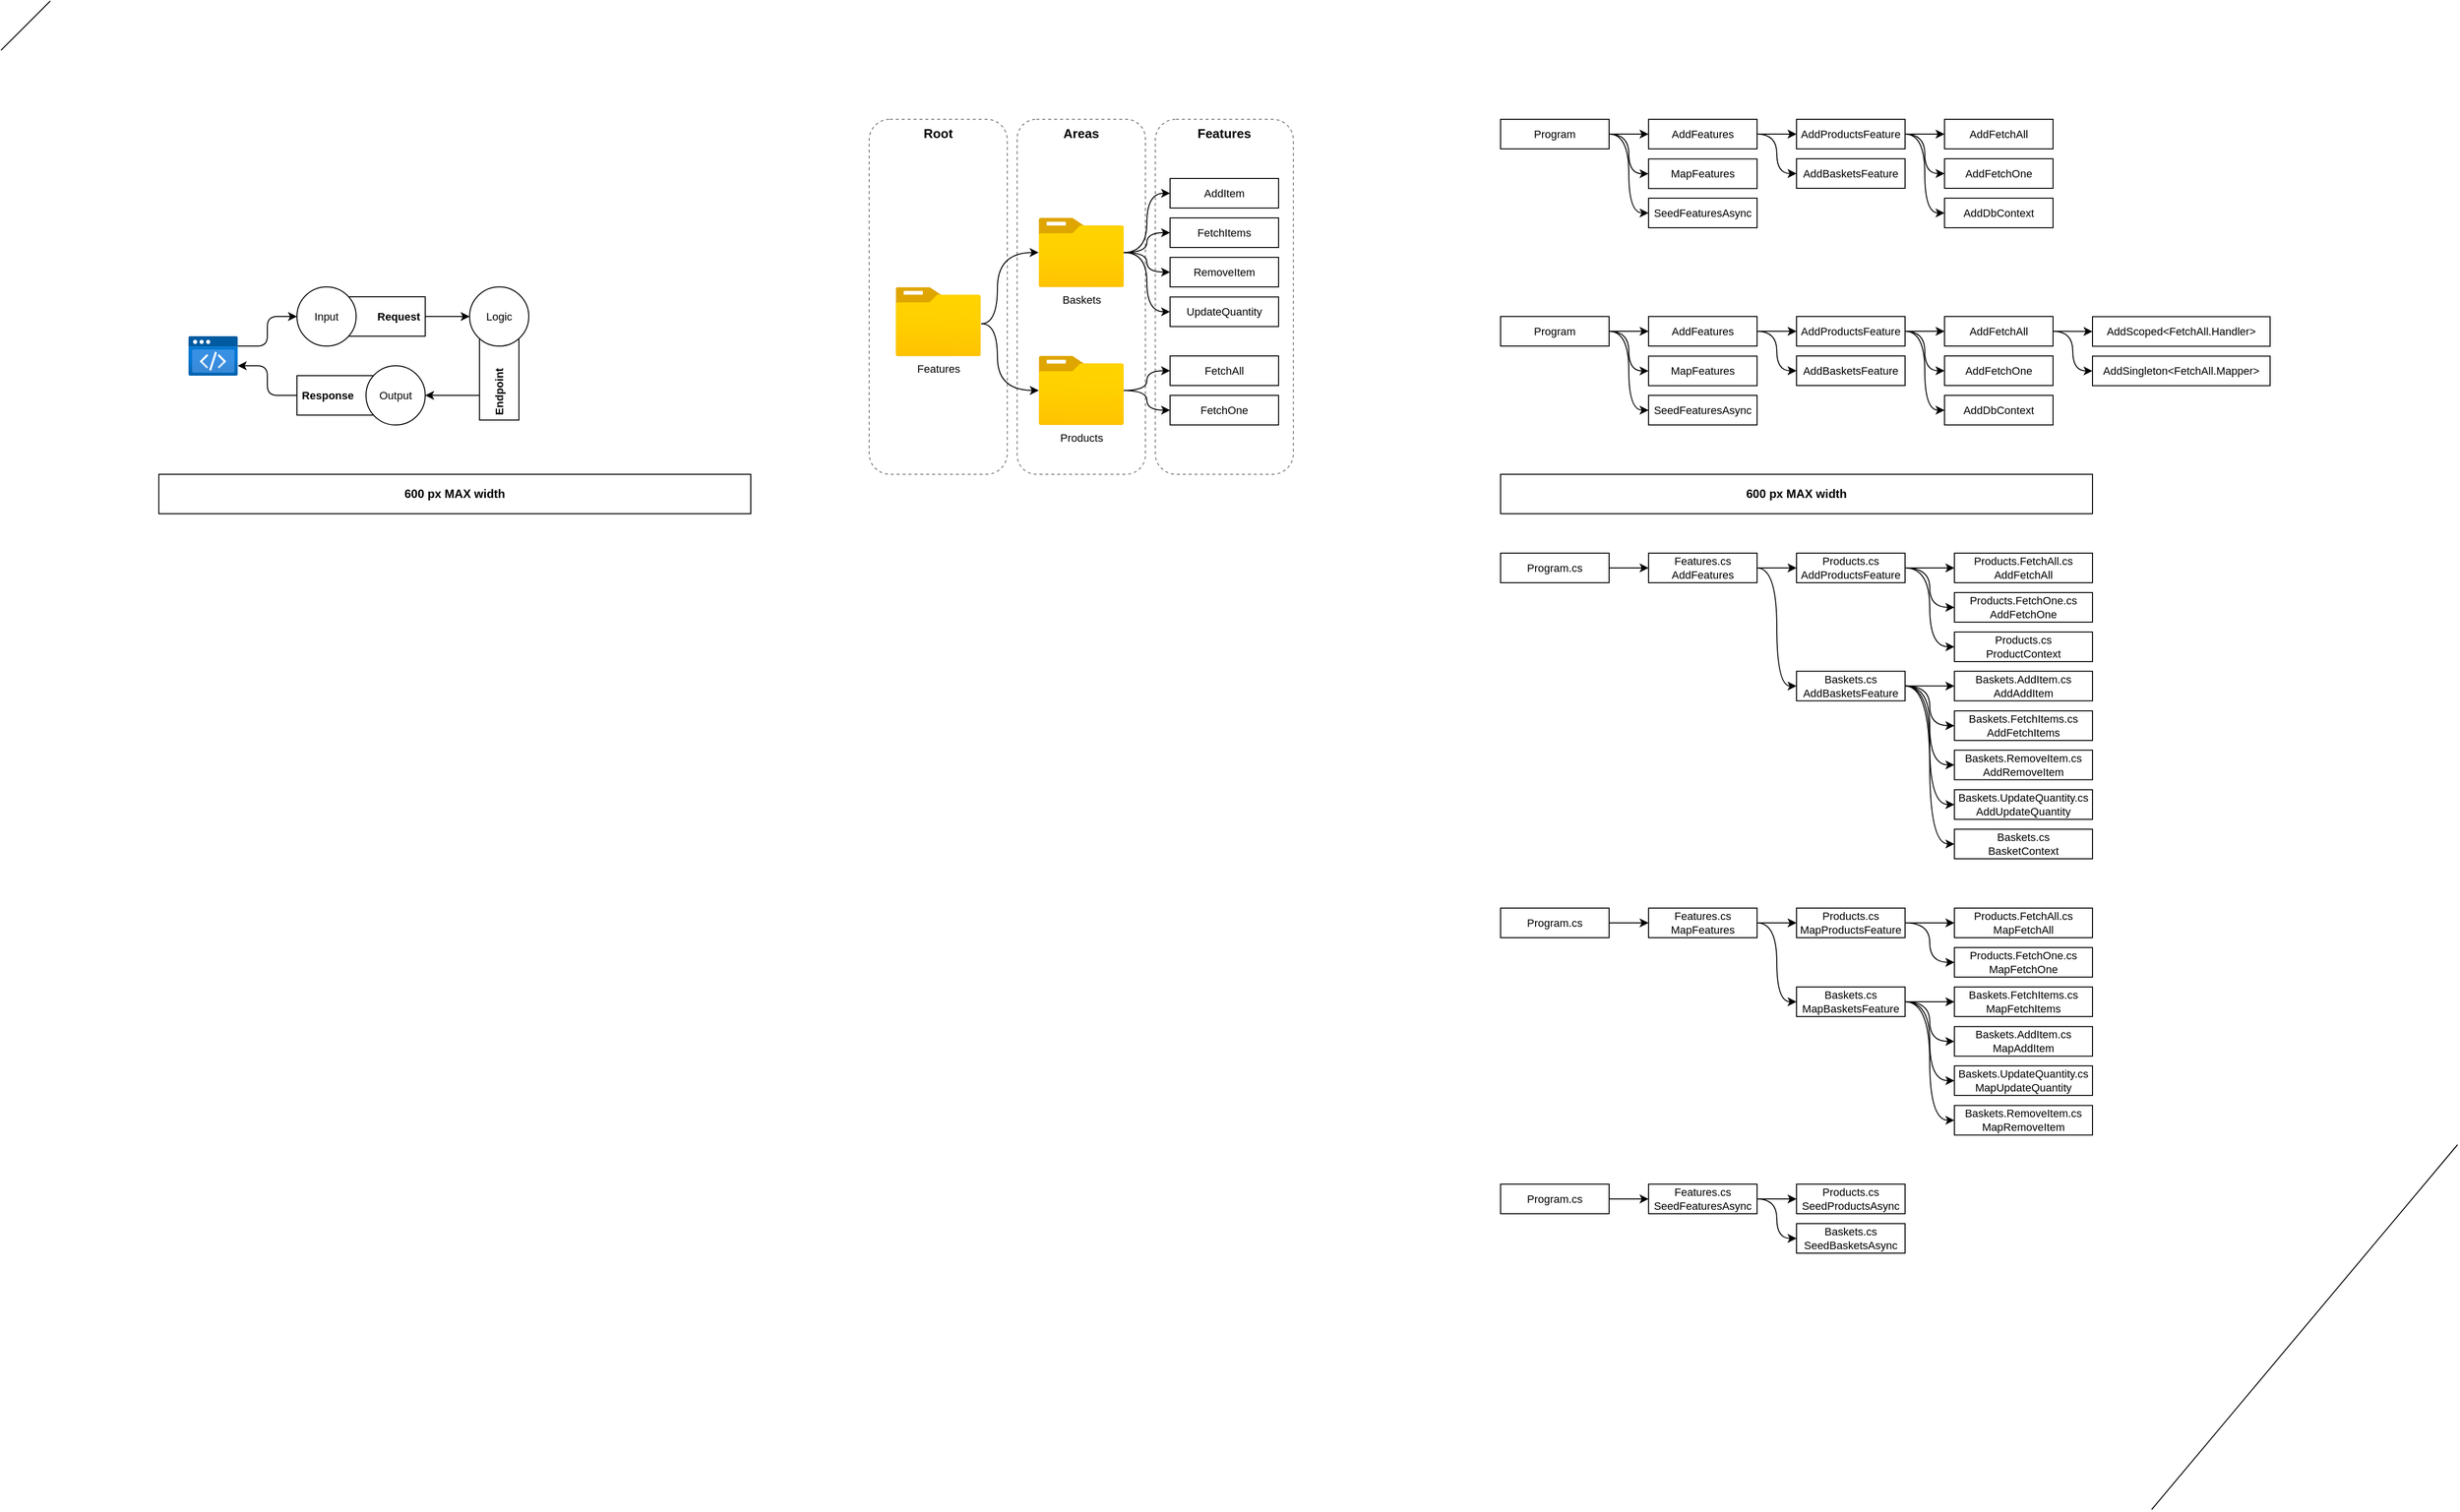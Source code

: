 <mxfile>
    <diagram id="xJFc0pOBORfeTmZtKoVe" name="REPR">
        <mxGraphModel dx="1244" dy="-147" grid="1" gridSize="10" guides="1" tooltips="1" connect="1" arrows="1" fold="1" page="0" pageScale="1" pageWidth="850" pageHeight="1100" math="0" shadow="0">
            <root>
                <mxCell id="0"/>
                <mxCell id="1" parent="0"/>
                <mxCell id="9" value="" style="endArrow=classic;html=1;shadow=0;fontFamily=Helvetica;fontSize=13;fontColor=#666666;strokeColor=default;" edge="1" parent="1" target="11">
                    <mxGeometry width="50" height="50" relative="1" as="geometry">
                        <mxPoint x="370" y="1200" as="sourcePoint"/>
                        <mxPoint x="660.0" y="1119.5" as="targetPoint"/>
                    </mxGeometry>
                </mxCell>
                <mxCell id="3" value="Request&amp;nbsp;" style="rounded=0;whiteSpace=wrap;html=1;labelBackgroundColor=none;sketch=0;fontSize=11;strokeColor=default;fillStyle=hachure;fontStyle=1;shadow=0;glass=0;fontColor=default;fillColor=default;align=right;" vertex="1" parent="1">
                    <mxGeometry x="220" y="1100" width="90" height="40" as="geometry"/>
                </mxCell>
                <mxCell id="4" value="Input" style="ellipse;whiteSpace=wrap;html=1;aspect=fixed;sketch=0;strokeColor=default;fillColor=default;fontSize=11;fontColor=default;align=center;rounded=0;shadow=0;fontStyle=0;glass=0;fillStyle=hachure;" vertex="1" parent="1">
                    <mxGeometry x="180" y="1090" width="60" height="60" as="geometry"/>
                </mxCell>
                <mxCell id="5" value="" style="endArrow=classic;html=1;shadow=0;fontFamily=Helvetica;fontSize=13;fontColor=#666666;strokeColor=default;edgeStyle=orthogonalEdgeStyle;rounded=0;" edge="1" parent="1" source="3" target="8">
                    <mxGeometry width="50" height="50" relative="1" as="geometry">
                        <mxPoint x="230.0" y="1160" as="sourcePoint"/>
                        <mxPoint x="340" y="1130" as="targetPoint"/>
                    </mxGeometry>
                </mxCell>
                <mxCell id="6" value="" style="endArrow=classic;html=1;shadow=0;fontFamily=Helvetica;fontSize=13;fontColor=#666666;strokeColor=default;edgeStyle=elbowEdgeStyle;exitX=1;exitY=0.25;exitDx=0;exitDy=0;rounded=1;" edge="1" parent="1" source="14" target="4">
                    <mxGeometry width="50" height="50" relative="1" as="geometry">
                        <mxPoint x="120.0" y="1160" as="sourcePoint"/>
                        <mxPoint x="180.0" y="1129.86" as="targetPoint"/>
                    </mxGeometry>
                </mxCell>
                <mxCell id="7" value="&amp;nbsp;Endpoint" style="rounded=0;whiteSpace=wrap;html=1;labelBackgroundColor=none;sketch=0;fontSize=11;strokeColor=default;fillStyle=hachure;fontStyle=1;shadow=0;glass=0;fontColor=default;fillColor=default;align=left;rotation=-90;" vertex="1" parent="1">
                    <mxGeometry x="340" y="1160" width="90" height="40" as="geometry"/>
                </mxCell>
                <mxCell id="8" value="Logic" style="ellipse;whiteSpace=wrap;html=1;aspect=fixed;sketch=0;strokeColor=default;fillColor=default;fontSize=11;fontColor=default;align=center;rounded=0;shadow=0;fontStyle=0;glass=0;fillStyle=hachure;" vertex="1" parent="1">
                    <mxGeometry x="355" y="1090" width="60" height="60" as="geometry"/>
                </mxCell>
                <mxCell id="10" value="&amp;nbsp;Response" style="rounded=0;whiteSpace=wrap;html=1;labelBackgroundColor=none;sketch=0;fontSize=11;strokeColor=default;fillStyle=hachure;fontStyle=1;shadow=0;glass=0;fontColor=default;fillColor=default;align=left;" vertex="1" parent="1">
                    <mxGeometry x="180" y="1180" width="80" height="40" as="geometry"/>
                </mxCell>
                <mxCell id="11" value="Output" style="ellipse;whiteSpace=wrap;html=1;aspect=fixed;sketch=0;strokeColor=default;fillColor=default;fontSize=11;fontColor=default;align=center;rounded=0;shadow=0;fontStyle=0;glass=0;fillStyle=hachure;" vertex="1" parent="1">
                    <mxGeometry x="250" y="1170" width="60" height="60" as="geometry"/>
                </mxCell>
                <mxCell id="12" value="" style="endArrow=classic;html=1;shadow=0;fontFamily=Helvetica;fontSize=13;fontColor=#666666;strokeColor=default;edgeStyle=elbowEdgeStyle;entryX=1;entryY=0.75;entryDx=0;entryDy=0;rounded=1;" edge="1" parent="1" source="10" target="14">
                    <mxGeometry width="50" height="50" relative="1" as="geometry">
                        <mxPoint x="140" y="1199.43" as="sourcePoint"/>
                        <mxPoint x="130" y="1170" as="targetPoint"/>
                    </mxGeometry>
                </mxCell>
                <mxCell id="14" value="" style="rounded=0;whiteSpace=wrap;html=1;strokeColor=none;" vertex="1" parent="1">
                    <mxGeometry x="70" y="1140" width="50" height="40" as="geometry"/>
                </mxCell>
                <mxCell id="15" value="" style="aspect=fixed;html=1;points=[];align=center;image;fontSize=12;image=img/lib/azure2/preview/Static_Apps.svg;" vertex="1" parent="1">
                    <mxGeometry x="70" y="1140" width="50" height="40" as="geometry"/>
                </mxCell>
                <mxCell id="17" value="600 px MAX width" style="rounded=0;whiteSpace=wrap;html=1;fontSize=12;align=center;fontStyle=1" vertex="1" parent="1">
                    <mxGeometry x="40" y="1280" width="600" height="40" as="geometry"/>
                </mxCell>
                <mxCell id="18" value="" style="endArrow=none;html=1;rounded=1;" edge="1" parent="1">
                    <mxGeometry width="50" height="50" relative="1" as="geometry">
                        <mxPoint x="-120" y="850" as="sourcePoint"/>
                        <mxPoint x="-70" y="800" as="targetPoint"/>
                    </mxGeometry>
                </mxCell>
                <mxCell id="19" value="" style="endArrow=none;html=1;rounded=1;" edge="1" parent="1">
                    <mxGeometry width="50" height="50" relative="1" as="geometry">
                        <mxPoint x="2060" y="2330" as="sourcePoint"/>
                        <mxPoint x="2370" y="1960" as="targetPoint"/>
                    </mxGeometry>
                </mxCell>
                <mxCell id="20" value="Root" style="rounded=1;whiteSpace=wrap;html=1;fillColor=default;fontSize=13;align=center;verticalAlign=top;fontStyle=1;dashed=1;strokeColor=default;fontColor=default;fillStyle=auto;opacity=50;" vertex="1" parent="1">
                    <mxGeometry x="760" y="920" width="140" height="360" as="geometry"/>
                </mxCell>
                <mxCell id="21" value="Areas" style="rounded=1;whiteSpace=wrap;html=1;fillColor=default;fontSize=13;align=center;verticalAlign=top;fontStyle=1;dashed=1;strokeColor=default;fontColor=default;fillStyle=auto;opacity=50;movable=1;resizable=1;rotatable=1;deletable=1;editable=1;connectable=1;" vertex="1" parent="1">
                    <mxGeometry x="910" y="920" width="130" height="360" as="geometry"/>
                </mxCell>
                <mxCell id="22" value="Features" style="rounded=1;whiteSpace=wrap;html=1;fillColor=default;fontSize=13;align=center;verticalAlign=top;fontStyle=1;dashed=1;strokeColor=default;fontColor=default;fillStyle=auto;opacity=50;movable=1;resizable=1;rotatable=1;deletable=1;editable=1;connectable=1;" vertex="1" parent="1">
                    <mxGeometry x="1050" y="920" width="140" height="360" as="geometry"/>
                </mxCell>
                <mxCell id="24" style="edgeStyle=elbowEdgeStyle;orthogonalLoop=1;jettySize=auto;html=1;fontSize=13;fontColor=#666666;exitX=1.004;exitY=0.532;exitDx=0;exitDy=0;exitPerimeter=0;curved=1;" edge="1" parent="1" source="26" target="32">
                    <mxGeometry relative="1" as="geometry">
                        <mxPoint x="860" y="1158" as="sourcePoint"/>
                        <Array as="points">
                            <mxPoint x="890" y="1150"/>
                            <mxPoint x="890" y="1158"/>
                        </Array>
                    </mxGeometry>
                </mxCell>
                <mxCell id="25" style="edgeStyle=elbowEdgeStyle;orthogonalLoop=1;jettySize=auto;html=1;fontSize=13;fontColor=#666666;exitX=1.013;exitY=0.532;exitDx=0;exitDy=0;exitPerimeter=0;curved=1;" edge="1" parent="1" source="26" target="27">
                    <mxGeometry relative="1" as="geometry">
                        <Array as="points">
                            <mxPoint x="890" y="1150"/>
                            <mxPoint x="890" y="1208"/>
                        </Array>
                    </mxGeometry>
                </mxCell>
                <mxCell id="26" value="Features" style="aspect=fixed;html=1;points=[];align=center;image;fontSize=11;image=img/lib/azure2/general/Folder_Blank.svg;dashed=1;sketch=0;strokeColor=#B3B3B3;fillColor=#FFFFFF;fontColor=default;fontStyle=0;labelBackgroundColor=none;" vertex="1" parent="1">
                    <mxGeometry x="786.88" y="1090.19" width="86.25" height="70" as="geometry"/>
                </mxCell>
                <mxCell id="63" style="edgeStyle=elbowEdgeStyle;html=1;curved=1;" edge="1" parent="1" source="27" target="57">
                    <mxGeometry relative="1" as="geometry"/>
                </mxCell>
                <mxCell id="64" style="edgeStyle=elbowEdgeStyle;html=1;curved=1;" edge="1" parent="1" source="27" target="58">
                    <mxGeometry relative="1" as="geometry"/>
                </mxCell>
                <mxCell id="27" value="Products" style="aspect=fixed;html=1;points=[];align=center;image;fontSize=11;image=img/lib/azure2/general/Folder_Blank.svg;dashed=1;sketch=0;strokeColor=#B3B3B3;fillColor=#FFFFFF;fontColor=default;fontStyle=0;labelBackgroundColor=none;" vertex="1" parent="1">
                    <mxGeometry x="931.88" y="1160" width="86.25" height="70" as="geometry"/>
                </mxCell>
                <mxCell id="59" style="edgeStyle=elbowEdgeStyle;html=1;entryX=0;entryY=0.5;entryDx=0;entryDy=0;curved=1;" edge="1" parent="1" source="32" target="53">
                    <mxGeometry relative="1" as="geometry"/>
                </mxCell>
                <mxCell id="60" style="edgeStyle=elbowEdgeStyle;html=1;entryX=0;entryY=0.5;entryDx=0;entryDy=0;curved=1;" edge="1" parent="1" source="32" target="55">
                    <mxGeometry relative="1" as="geometry"/>
                </mxCell>
                <mxCell id="61" style="edgeStyle=elbowEdgeStyle;html=1;entryX=0;entryY=0.5;entryDx=0;entryDy=0;curved=1;" edge="1" parent="1" source="32" target="54">
                    <mxGeometry relative="1" as="geometry"/>
                </mxCell>
                <mxCell id="62" style="edgeStyle=elbowEdgeStyle;html=1;entryX=0;entryY=0.5;entryDx=0;entryDy=0;curved=1;" edge="1" parent="1" source="32" target="56">
                    <mxGeometry relative="1" as="geometry"/>
                </mxCell>
                <mxCell id="32" value="Baskets" style="aspect=fixed;html=1;points=[];align=center;image;fontSize=11;image=img/lib/azure2/general/Folder_Blank.svg;dashed=1;sketch=0;strokeColor=#B3B3B3;fillColor=#FFFFFF;fontColor=default;fontStyle=0;labelBackgroundColor=none;" vertex="1" parent="1">
                    <mxGeometry x="931.76" y="1020" width="86.48" height="70.19" as="geometry"/>
                </mxCell>
                <mxCell id="53" value="AddItem" style="rounded=0;whiteSpace=wrap;html=1;sketch=0;strokeColor=default;fillColor=default;fontSize=11;align=center;fontColor=default;" vertex="1" parent="1">
                    <mxGeometry x="1065" y="980" width="110" height="30" as="geometry"/>
                </mxCell>
                <mxCell id="54" value="RemoveItem" style="rounded=0;whiteSpace=wrap;html=1;sketch=0;strokeColor=default;fillColor=default;fontSize=11;align=center;fontColor=default;" vertex="1" parent="1">
                    <mxGeometry x="1065" y="1060" width="110" height="30" as="geometry"/>
                </mxCell>
                <mxCell id="55" value="FetchItems" style="rounded=0;whiteSpace=wrap;html=1;sketch=0;strokeColor=default;fillColor=default;fontSize=11;align=center;fontColor=default;" vertex="1" parent="1">
                    <mxGeometry x="1065" y="1020" width="110" height="30" as="geometry"/>
                </mxCell>
                <mxCell id="56" value="UpdateQuantity" style="rounded=0;whiteSpace=wrap;html=1;sketch=0;strokeColor=default;fillColor=default;fontSize=11;align=center;fontColor=default;" vertex="1" parent="1">
                    <mxGeometry x="1065" y="1100.19" width="110" height="30" as="geometry"/>
                </mxCell>
                <mxCell id="57" value="FetchAll" style="rounded=0;whiteSpace=wrap;html=1;sketch=0;strokeColor=default;fillColor=default;fontSize=11;align=center;fontColor=default;" vertex="1" parent="1">
                    <mxGeometry x="1065" y="1160" width="110" height="30" as="geometry"/>
                </mxCell>
                <mxCell id="58" value="FetchOne" style="rounded=0;whiteSpace=wrap;html=1;sketch=0;strokeColor=default;fillColor=default;fontSize=11;align=center;fontColor=default;" vertex="1" parent="1">
                    <mxGeometry x="1065" y="1200" width="110" height="30" as="geometry"/>
                </mxCell>
                <mxCell id="71" style="edgeStyle=elbowEdgeStyle;curved=1;html=1;" edge="1" parent="1" source="65" target="66">
                    <mxGeometry relative="1" as="geometry"/>
                </mxCell>
                <mxCell id="72" style="edgeStyle=elbowEdgeStyle;curved=1;html=1;" edge="1" parent="1" source="65" target="67">
                    <mxGeometry relative="1" as="geometry"/>
                </mxCell>
                <mxCell id="73" style="edgeStyle=elbowEdgeStyle;curved=1;html=1;" edge="1" parent="1" source="65" target="68">
                    <mxGeometry relative="1" as="geometry"/>
                </mxCell>
                <mxCell id="65" value="Program" style="rounded=0;whiteSpace=wrap;html=1;sketch=0;strokeColor=default;fillColor=default;fontSize=11;align=center;fontColor=default;" vertex="1" parent="1">
                    <mxGeometry x="1400" y="1120" width="110" height="30" as="geometry"/>
                </mxCell>
                <mxCell id="74" style="edgeStyle=elbowEdgeStyle;curved=1;html=1;" edge="1" parent="1" source="66" target="69">
                    <mxGeometry relative="1" as="geometry"/>
                </mxCell>
                <mxCell id="75" style="edgeStyle=elbowEdgeStyle;curved=1;html=1;" edge="1" parent="1" source="66" target="70">
                    <mxGeometry relative="1" as="geometry"/>
                </mxCell>
                <mxCell id="66" value="AddFeatures" style="rounded=0;whiteSpace=wrap;html=1;sketch=0;strokeColor=default;fillColor=default;fontSize=11;align=center;fontColor=default;" vertex="1" parent="1">
                    <mxGeometry x="1550" y="1120" width="110" height="30" as="geometry"/>
                </mxCell>
                <mxCell id="67" value="MapFeatures" style="rounded=0;whiteSpace=wrap;html=1;sketch=0;strokeColor=default;fillColor=default;fontSize=11;align=center;fontColor=default;" vertex="1" parent="1">
                    <mxGeometry x="1550" y="1160.19" width="110" height="30" as="geometry"/>
                </mxCell>
                <mxCell id="68" value="SeedFeaturesAsync" style="rounded=0;whiteSpace=wrap;html=1;sketch=0;strokeColor=default;fillColor=default;fontSize=11;align=center;fontColor=default;" vertex="1" parent="1">
                    <mxGeometry x="1550" y="1200" width="110" height="30" as="geometry"/>
                </mxCell>
                <mxCell id="79" style="edgeStyle=elbowEdgeStyle;curved=1;html=1;" edge="1" parent="1" source="69" target="76">
                    <mxGeometry relative="1" as="geometry"/>
                </mxCell>
                <mxCell id="80" style="edgeStyle=elbowEdgeStyle;curved=1;html=1;" edge="1" parent="1" source="69" target="77">
                    <mxGeometry relative="1" as="geometry"/>
                </mxCell>
                <mxCell id="81" style="edgeStyle=elbowEdgeStyle;curved=1;html=1;" edge="1" parent="1" source="69" target="78">
                    <mxGeometry relative="1" as="geometry"/>
                </mxCell>
                <mxCell id="69" value="AddProductsFeature" style="rounded=0;whiteSpace=wrap;html=1;sketch=0;strokeColor=default;fillColor=default;fontSize=11;align=center;fontColor=default;" vertex="1" parent="1">
                    <mxGeometry x="1700" y="1120" width="110" height="30" as="geometry"/>
                </mxCell>
                <mxCell id="70" value="AddBasketsFeature" style="rounded=0;whiteSpace=wrap;html=1;sketch=0;strokeColor=default;fillColor=default;fontSize=11;align=center;fontColor=default;" vertex="1" parent="1">
                    <mxGeometry x="1700" y="1160" width="110" height="30" as="geometry"/>
                </mxCell>
                <mxCell id="84" style="edgeStyle=elbowEdgeStyle;curved=1;html=1;" edge="1" parent="1" source="76" target="82">
                    <mxGeometry relative="1" as="geometry"/>
                </mxCell>
                <mxCell id="85" style="edgeStyle=elbowEdgeStyle;curved=1;html=1;" edge="1" parent="1" source="76" target="83">
                    <mxGeometry relative="1" as="geometry"/>
                </mxCell>
                <mxCell id="76" value="AddFetchAll" style="rounded=0;whiteSpace=wrap;html=1;sketch=0;strokeColor=default;fillColor=default;fontSize=11;align=center;fontColor=default;" vertex="1" parent="1">
                    <mxGeometry x="1850" y="1120" width="110" height="30" as="geometry"/>
                </mxCell>
                <mxCell id="77" value="AddFetchOne" style="rounded=0;whiteSpace=wrap;html=1;sketch=0;strokeColor=default;fillColor=default;fontSize=11;align=center;fontColor=default;" vertex="1" parent="1">
                    <mxGeometry x="1850" y="1160" width="110" height="30" as="geometry"/>
                </mxCell>
                <mxCell id="78" value="AddDbContext" style="rounded=0;whiteSpace=wrap;html=1;sketch=0;strokeColor=default;fillColor=default;fontSize=11;align=center;fontColor=default;" vertex="1" parent="1">
                    <mxGeometry x="1850" y="1200" width="110" height="30" as="geometry"/>
                </mxCell>
                <mxCell id="82" value="AddScoped&amp;lt;FetchAll.Handler&amp;gt;" style="rounded=0;whiteSpace=wrap;html=1;sketch=0;strokeColor=default;fillColor=default;fontSize=11;align=center;fontColor=default;" vertex="1" parent="1">
                    <mxGeometry x="2000" y="1120.19" width="180" height="30" as="geometry"/>
                </mxCell>
                <mxCell id="83" value="AddSingleton&amp;lt;FetchAll.Mapper&amp;gt;" style="rounded=0;whiteSpace=wrap;html=1;sketch=0;strokeColor=default;fillColor=default;fontSize=11;align=center;fontColor=default;" vertex="1" parent="1">
                    <mxGeometry x="2000" y="1160.19" width="180" height="30" as="geometry"/>
                </mxCell>
                <mxCell id="86" value="600 px MAX width" style="rounded=0;whiteSpace=wrap;html=1;fontSize=12;align=center;fontStyle=1" vertex="1" parent="1">
                    <mxGeometry x="1400" y="1280" width="600" height="40" as="geometry"/>
                </mxCell>
                <mxCell id="87" style="edgeStyle=elbowEdgeStyle;curved=1;html=1;" edge="1" parent="1" source="90" target="93">
                    <mxGeometry relative="1" as="geometry"/>
                </mxCell>
                <mxCell id="88" style="edgeStyle=elbowEdgeStyle;curved=1;html=1;" edge="1" parent="1" source="90" target="94">
                    <mxGeometry relative="1" as="geometry"/>
                </mxCell>
                <mxCell id="89" style="edgeStyle=elbowEdgeStyle;curved=1;html=1;" edge="1" parent="1" source="90" target="95">
                    <mxGeometry relative="1" as="geometry"/>
                </mxCell>
                <mxCell id="90" value="Program" style="rounded=0;whiteSpace=wrap;html=1;sketch=0;strokeColor=default;fillColor=default;fontSize=11;align=center;fontColor=default;" vertex="1" parent="1">
                    <mxGeometry x="1400" y="920" width="110" height="30" as="geometry"/>
                </mxCell>
                <mxCell id="91" style="edgeStyle=elbowEdgeStyle;curved=1;html=1;" edge="1" parent="1" source="93" target="99">
                    <mxGeometry relative="1" as="geometry"/>
                </mxCell>
                <mxCell id="92" style="edgeStyle=elbowEdgeStyle;curved=1;html=1;" edge="1" parent="1" source="93" target="100">
                    <mxGeometry relative="1" as="geometry"/>
                </mxCell>
                <mxCell id="93" value="AddFeatures" style="rounded=0;whiteSpace=wrap;html=1;sketch=0;strokeColor=default;fillColor=default;fontSize=11;align=center;fontColor=default;" vertex="1" parent="1">
                    <mxGeometry x="1550" y="920" width="110" height="30" as="geometry"/>
                </mxCell>
                <mxCell id="94" value="MapFeatures" style="rounded=0;whiteSpace=wrap;html=1;sketch=0;strokeColor=default;fillColor=default;fontSize=11;align=center;fontColor=default;" vertex="1" parent="1">
                    <mxGeometry x="1550" y="960.19" width="110" height="30" as="geometry"/>
                </mxCell>
                <mxCell id="95" value="SeedFeaturesAsync" style="rounded=0;whiteSpace=wrap;html=1;sketch=0;strokeColor=default;fillColor=default;fontSize=11;align=center;fontColor=default;" vertex="1" parent="1">
                    <mxGeometry x="1550" y="1000" width="110" height="30" as="geometry"/>
                </mxCell>
                <mxCell id="96" style="edgeStyle=elbowEdgeStyle;curved=1;html=1;" edge="1" parent="1" source="99" target="101">
                    <mxGeometry relative="1" as="geometry"/>
                </mxCell>
                <mxCell id="97" style="edgeStyle=elbowEdgeStyle;curved=1;html=1;" edge="1" parent="1" source="99" target="102">
                    <mxGeometry relative="1" as="geometry"/>
                </mxCell>
                <mxCell id="98" style="edgeStyle=elbowEdgeStyle;curved=1;html=1;" edge="1" parent="1" source="99" target="103">
                    <mxGeometry relative="1" as="geometry"/>
                </mxCell>
                <mxCell id="99" value="AddProductsFeature" style="rounded=0;whiteSpace=wrap;html=1;sketch=0;strokeColor=default;fillColor=default;fontSize=11;align=center;fontColor=default;" vertex="1" parent="1">
                    <mxGeometry x="1700" y="920" width="110" height="30" as="geometry"/>
                </mxCell>
                <mxCell id="100" value="AddBasketsFeature" style="rounded=0;whiteSpace=wrap;html=1;sketch=0;strokeColor=default;fillColor=default;fontSize=11;align=center;fontColor=default;" vertex="1" parent="1">
                    <mxGeometry x="1700" y="960" width="110" height="30" as="geometry"/>
                </mxCell>
                <mxCell id="101" value="AddFetchAll" style="rounded=0;whiteSpace=wrap;html=1;sketch=0;strokeColor=default;fillColor=default;fontSize=11;align=center;fontColor=default;" vertex="1" parent="1">
                    <mxGeometry x="1850" y="920" width="110" height="30" as="geometry"/>
                </mxCell>
                <mxCell id="102" value="AddFetchOne" style="rounded=0;whiteSpace=wrap;html=1;sketch=0;strokeColor=default;fillColor=default;fontSize=11;align=center;fontColor=default;" vertex="1" parent="1">
                    <mxGeometry x="1850" y="960" width="110" height="30" as="geometry"/>
                </mxCell>
                <mxCell id="103" value="AddDbContext" style="rounded=0;whiteSpace=wrap;html=1;sketch=0;strokeColor=default;fillColor=default;fontSize=11;align=center;fontColor=default;" vertex="1" parent="1">
                    <mxGeometry x="1850" y="1000" width="110" height="30" as="geometry"/>
                </mxCell>
                <mxCell id="104" style="edgeStyle=elbowEdgeStyle;curved=1;html=1;" edge="1" parent="1" source="107" target="110">
                    <mxGeometry relative="1" as="geometry"/>
                </mxCell>
                <mxCell id="105" style="edgeStyle=elbowEdgeStyle;curved=1;html=1;" edge="1" parent="1" source="135" target="111">
                    <mxGeometry relative="1" as="geometry"/>
                </mxCell>
                <mxCell id="106" style="edgeStyle=elbowEdgeStyle;curved=1;html=1;" edge="1" parent="1" source="136" target="112">
                    <mxGeometry relative="1" as="geometry"/>
                </mxCell>
                <mxCell id="107" value="Program.cs" style="rounded=0;whiteSpace=wrap;html=1;sketch=0;strokeColor=default;fillColor=default;fontSize=11;align=center;fontColor=default;" vertex="1" parent="1">
                    <mxGeometry x="1400" y="1360" width="110" height="30" as="geometry"/>
                </mxCell>
                <mxCell id="108" style="edgeStyle=elbowEdgeStyle;curved=1;html=1;" edge="1" parent="1" source="110" target="116">
                    <mxGeometry relative="1" as="geometry"/>
                </mxCell>
                <mxCell id="109" style="edgeStyle=elbowEdgeStyle;curved=1;html=1;" edge="1" parent="1" source="110" target="117">
                    <mxGeometry relative="1" as="geometry"/>
                </mxCell>
                <mxCell id="110" value="Features.cs&lt;br&gt;AddFeatures" style="rounded=0;whiteSpace=wrap;html=1;sketch=0;strokeColor=default;fillColor=default;fontSize=11;align=center;fontColor=default;" vertex="1" parent="1">
                    <mxGeometry x="1550" y="1360" width="110" height="30" as="geometry"/>
                </mxCell>
                <mxCell id="132" style="edgeStyle=elbowEdgeStyle;curved=1;html=1;" edge="1" parent="1" source="111" target="131">
                    <mxGeometry relative="1" as="geometry"/>
                </mxCell>
                <mxCell id="156" style="edgeStyle=elbowEdgeStyle;curved=1;html=1;" edge="1" parent="1" source="111" target="137">
                    <mxGeometry relative="1" as="geometry"/>
                </mxCell>
                <mxCell id="111" value="Features.cs&lt;br&gt;MapFeatures" style="rounded=0;whiteSpace=wrap;html=1;sketch=0;strokeColor=default;fillColor=default;fontSize=11;align=center;fontColor=default;" vertex="1" parent="1">
                    <mxGeometry x="1550" y="1720" width="110" height="30" as="geometry"/>
                </mxCell>
                <mxCell id="134" style="edgeStyle=elbowEdgeStyle;curved=1;html=1;" edge="1" parent="1" source="112" target="133">
                    <mxGeometry relative="1" as="geometry"/>
                </mxCell>
                <mxCell id="158" style="edgeStyle=elbowEdgeStyle;curved=1;html=1;" edge="1" parent="1" source="112" target="157">
                    <mxGeometry relative="1" as="geometry"/>
                </mxCell>
                <mxCell id="112" value="Features.cs&lt;br&gt;SeedFeaturesAsync" style="rounded=0;whiteSpace=wrap;html=1;sketch=0;strokeColor=default;fillColor=default;fontSize=11;align=center;fontColor=default;" vertex="1" parent="1">
                    <mxGeometry x="1550" y="2000" width="110" height="30" as="geometry"/>
                </mxCell>
                <mxCell id="113" style="edgeStyle=elbowEdgeStyle;curved=1;html=1;" edge="1" parent="1" source="116" target="118">
                    <mxGeometry relative="1" as="geometry"/>
                </mxCell>
                <mxCell id="114" style="edgeStyle=elbowEdgeStyle;curved=1;html=1;" edge="1" parent="1" source="116" target="119">
                    <mxGeometry relative="1" as="geometry"/>
                </mxCell>
                <mxCell id="115" style="edgeStyle=elbowEdgeStyle;curved=1;html=1;" edge="1" parent="1" source="116" target="120">
                    <mxGeometry relative="1" as="geometry"/>
                </mxCell>
                <mxCell id="116" value="Products.cs&lt;br&gt;AddProductsFeature" style="rounded=0;whiteSpace=wrap;html=1;sketch=0;strokeColor=default;fillColor=default;fontSize=11;align=center;fontColor=default;" vertex="1" parent="1">
                    <mxGeometry x="1700" y="1360" width="110" height="30" as="geometry"/>
                </mxCell>
                <mxCell id="126" style="edgeStyle=elbowEdgeStyle;curved=1;html=1;" edge="1" parent="1" source="117" target="121">
                    <mxGeometry relative="1" as="geometry"/>
                </mxCell>
                <mxCell id="127" style="edgeStyle=elbowEdgeStyle;curved=1;html=1;" edge="1" parent="1" source="117" target="122">
                    <mxGeometry relative="1" as="geometry"/>
                </mxCell>
                <mxCell id="128" style="edgeStyle=elbowEdgeStyle;curved=1;html=1;" edge="1" parent="1" source="117" target="123">
                    <mxGeometry relative="1" as="geometry"/>
                </mxCell>
                <mxCell id="129" style="edgeStyle=elbowEdgeStyle;curved=1;html=1;" edge="1" parent="1" source="117" target="125">
                    <mxGeometry relative="1" as="geometry"/>
                </mxCell>
                <mxCell id="130" style="edgeStyle=elbowEdgeStyle;curved=1;html=1;" edge="1" parent="1" source="117" target="124">
                    <mxGeometry relative="1" as="geometry"/>
                </mxCell>
                <mxCell id="117" value="Baskets.cs&lt;br&gt;AddBasketsFeature" style="rounded=0;whiteSpace=wrap;html=1;sketch=0;strokeColor=default;fillColor=default;fontSize=11;align=center;fontColor=default;" vertex="1" parent="1">
                    <mxGeometry x="1700" y="1479.81" width="110" height="30" as="geometry"/>
                </mxCell>
                <mxCell id="118" value="Products.FetchAll.cs&lt;br&gt;AddFetchAll" style="rounded=0;whiteSpace=wrap;html=1;sketch=0;strokeColor=default;fillColor=default;fontSize=11;align=center;fontColor=default;" vertex="1" parent="1">
                    <mxGeometry x="1860" y="1360" width="140" height="30" as="geometry"/>
                </mxCell>
                <mxCell id="119" value="Products.FetchOne.cs&lt;br&gt;AddFetchOne" style="rounded=0;whiteSpace=wrap;html=1;sketch=0;strokeColor=default;fillColor=default;fontSize=11;align=center;fontColor=default;" vertex="1" parent="1">
                    <mxGeometry x="1860" y="1400" width="140" height="30" as="geometry"/>
                </mxCell>
                <mxCell id="120" value="Products.cs&lt;br&gt;ProductContext" style="rounded=0;whiteSpace=wrap;html=1;sketch=0;strokeColor=default;fillColor=default;fontSize=11;align=center;fontColor=default;" vertex="1" parent="1">
                    <mxGeometry x="1860" y="1440" width="140" height="30" as="geometry"/>
                </mxCell>
                <mxCell id="121" value="Baskets.AddItem.cs&lt;br&gt;AddAddItem" style="rounded=0;whiteSpace=wrap;html=1;sketch=0;strokeColor=default;fillColor=default;fontSize=11;align=center;fontColor=default;" vertex="1" parent="1">
                    <mxGeometry x="1860" y="1479.81" width="140" height="30" as="geometry"/>
                </mxCell>
                <mxCell id="122" value="Baskets.FetchItems.cs&lt;br&gt;AddFetchItems" style="rounded=0;whiteSpace=wrap;html=1;sketch=0;strokeColor=default;fillColor=default;fontSize=11;align=center;fontColor=default;" vertex="1" parent="1">
                    <mxGeometry x="1860" y="1520" width="140" height="30" as="geometry"/>
                </mxCell>
                <mxCell id="123" value="Baskets.RemoveItem.cs&lt;br&gt;AddRemoveItem" style="rounded=0;whiteSpace=wrap;html=1;sketch=0;strokeColor=default;fillColor=default;fontSize=11;align=center;fontColor=default;" vertex="1" parent="1">
                    <mxGeometry x="1860" y="1559.81" width="140" height="30" as="geometry"/>
                </mxCell>
                <mxCell id="124" value="Baskets.cs&lt;br&gt;BasketContext" style="rounded=0;whiteSpace=wrap;html=1;sketch=0;strokeColor=default;fillColor=default;fontSize=11;align=center;fontColor=default;" vertex="1" parent="1">
                    <mxGeometry x="1860" y="1640" width="140" height="30" as="geometry"/>
                </mxCell>
                <mxCell id="125" value="Baskets.UpdateQuantity.cs&lt;br&gt;AddUpdateQuantity" style="rounded=0;whiteSpace=wrap;html=1;sketch=0;strokeColor=default;fillColor=default;fontSize=11;align=center;fontColor=default;" vertex="1" parent="1">
                    <mxGeometry x="1860" y="1600" width="140" height="30" as="geometry"/>
                </mxCell>
                <mxCell id="148" style="edgeStyle=elbowEdgeStyle;curved=1;html=1;" edge="1" parent="1" source="131" target="140">
                    <mxGeometry relative="1" as="geometry"/>
                </mxCell>
                <mxCell id="149" style="edgeStyle=elbowEdgeStyle;curved=1;html=1;" edge="1" parent="1" source="131" target="141">
                    <mxGeometry relative="1" as="geometry"/>
                </mxCell>
                <mxCell id="131" value="Products.cs&lt;br&gt;MapProductsFeature" style="rounded=0;whiteSpace=wrap;html=1;sketch=0;strokeColor=default;fillColor=default;fontSize=11;align=center;fontColor=default;" vertex="1" parent="1">
                    <mxGeometry x="1700" y="1720" width="110" height="30" as="geometry"/>
                </mxCell>
                <mxCell id="133" value="Products.cs&lt;br&gt;SeedProductsAsync" style="rounded=0;whiteSpace=wrap;html=1;sketch=0;strokeColor=default;fillColor=default;fontSize=11;align=center;fontColor=default;" vertex="1" parent="1">
                    <mxGeometry x="1700" y="2000" width="110" height="30" as="geometry"/>
                </mxCell>
                <mxCell id="135" value="Program.cs" style="rounded=0;whiteSpace=wrap;html=1;sketch=0;strokeColor=default;fillColor=default;fontSize=11;align=center;fontColor=default;" vertex="1" parent="1">
                    <mxGeometry x="1400" y="1720" width="110" height="30" as="geometry"/>
                </mxCell>
                <mxCell id="136" value="Program.cs" style="rounded=0;whiteSpace=wrap;html=1;sketch=0;strokeColor=default;fillColor=default;fontSize=11;align=center;fontColor=default;" vertex="1" parent="1">
                    <mxGeometry x="1400" y="2000" width="110" height="30" as="geometry"/>
                </mxCell>
                <mxCell id="151" style="edgeStyle=elbowEdgeStyle;curved=1;html=1;" edge="1" parent="1" source="137" target="143">
                    <mxGeometry relative="1" as="geometry"/>
                </mxCell>
                <mxCell id="152" style="edgeStyle=elbowEdgeStyle;curved=1;html=1;" edge="1" parent="1" source="137" target="144">
                    <mxGeometry relative="1" as="geometry"/>
                </mxCell>
                <mxCell id="153" style="edgeStyle=elbowEdgeStyle;curved=1;html=1;" edge="1" parent="1" source="137" target="145">
                    <mxGeometry relative="1" as="geometry"/>
                </mxCell>
                <mxCell id="154" style="edgeStyle=elbowEdgeStyle;curved=1;html=1;" edge="1" parent="1" source="137" target="147">
                    <mxGeometry relative="1" as="geometry"/>
                </mxCell>
                <mxCell id="137" value="Baskets.cs&lt;br&gt;MapBasketsFeature" style="rounded=0;whiteSpace=wrap;html=1;sketch=0;strokeColor=default;fillColor=default;fontSize=11;align=center;fontColor=default;" vertex="1" parent="1">
                    <mxGeometry x="1700" y="1800" width="110" height="30" as="geometry"/>
                </mxCell>
                <mxCell id="140" value="Products.FetchAll.cs&lt;br&gt;MapFetchAll" style="rounded=0;whiteSpace=wrap;html=1;sketch=0;strokeColor=default;fillColor=default;fontSize=11;align=center;fontColor=default;" vertex="1" parent="1">
                    <mxGeometry x="1860" y="1720" width="140" height="30" as="geometry"/>
                </mxCell>
                <mxCell id="141" value="Products.FetchOne.cs&lt;br&gt;MapFetchOne" style="rounded=0;whiteSpace=wrap;html=1;sketch=0;strokeColor=default;fillColor=default;fontSize=11;align=center;fontColor=default;" vertex="1" parent="1">
                    <mxGeometry x="1860" y="1760" width="140" height="30" as="geometry"/>
                </mxCell>
                <mxCell id="143" value="Baskets.FetchItems.cs&lt;br&gt;MapFetchItems" style="rounded=0;whiteSpace=wrap;html=1;sketch=0;strokeColor=default;fillColor=default;fontSize=11;align=center;fontColor=default;" vertex="1" parent="1">
                    <mxGeometry x="1860" y="1800" width="140" height="30" as="geometry"/>
                </mxCell>
                <mxCell id="144" value="Baskets.AddItem.cs&lt;br&gt;MapAddItem" style="rounded=0;whiteSpace=wrap;html=1;sketch=0;strokeColor=default;fillColor=default;fontSize=11;align=center;fontColor=default;" vertex="1" parent="1">
                    <mxGeometry x="1860" y="1840.19" width="140" height="30" as="geometry"/>
                </mxCell>
                <mxCell id="145" value="Baskets.UpdateQuantity.cs&lt;br&gt;MapUpdateQuantity" style="rounded=0;whiteSpace=wrap;html=1;sketch=0;strokeColor=default;fillColor=default;fontSize=11;align=center;fontColor=default;" vertex="1" parent="1">
                    <mxGeometry x="1860" y="1880" width="140" height="30" as="geometry"/>
                </mxCell>
                <mxCell id="147" value="Baskets.RemoveItem.cs&lt;br&gt;MapRemoveItem" style="rounded=0;whiteSpace=wrap;html=1;sketch=0;strokeColor=default;fillColor=default;fontSize=11;align=center;fontColor=default;" vertex="1" parent="1">
                    <mxGeometry x="1860" y="1920.19" width="140" height="30" as="geometry"/>
                </mxCell>
                <mxCell id="157" value="Baskets.cs&lt;br&gt;SeedBasketsAsync" style="rounded=0;whiteSpace=wrap;html=1;sketch=0;strokeColor=default;fillColor=default;fontSize=11;align=center;fontColor=default;" vertex="1" parent="1">
                    <mxGeometry x="1700" y="2040" width="110" height="30" as="geometry"/>
                </mxCell>
            </root>
        </mxGraphModel>
    </diagram>
</mxfile>